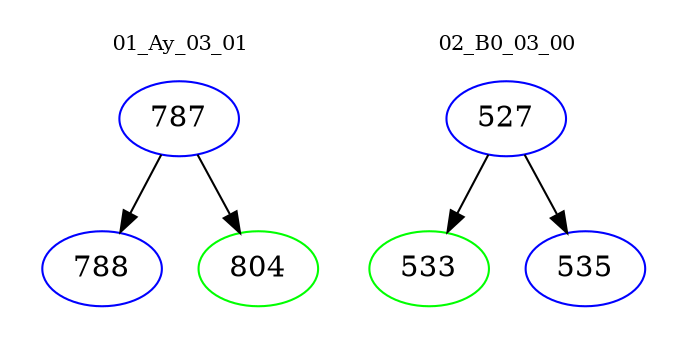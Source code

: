 digraph{
subgraph cluster_0 {
color = white
label = "01_Ay_03_01";
fontsize=10;
T0_787 [label="787", color="blue"]
T0_787 -> T0_788 [color="black"]
T0_788 [label="788", color="blue"]
T0_787 -> T0_804 [color="black"]
T0_804 [label="804", color="green"]
}
subgraph cluster_1 {
color = white
label = "02_B0_03_00";
fontsize=10;
T1_527 [label="527", color="blue"]
T1_527 -> T1_533 [color="black"]
T1_533 [label="533", color="green"]
T1_527 -> T1_535 [color="black"]
T1_535 [label="535", color="blue"]
}
}

